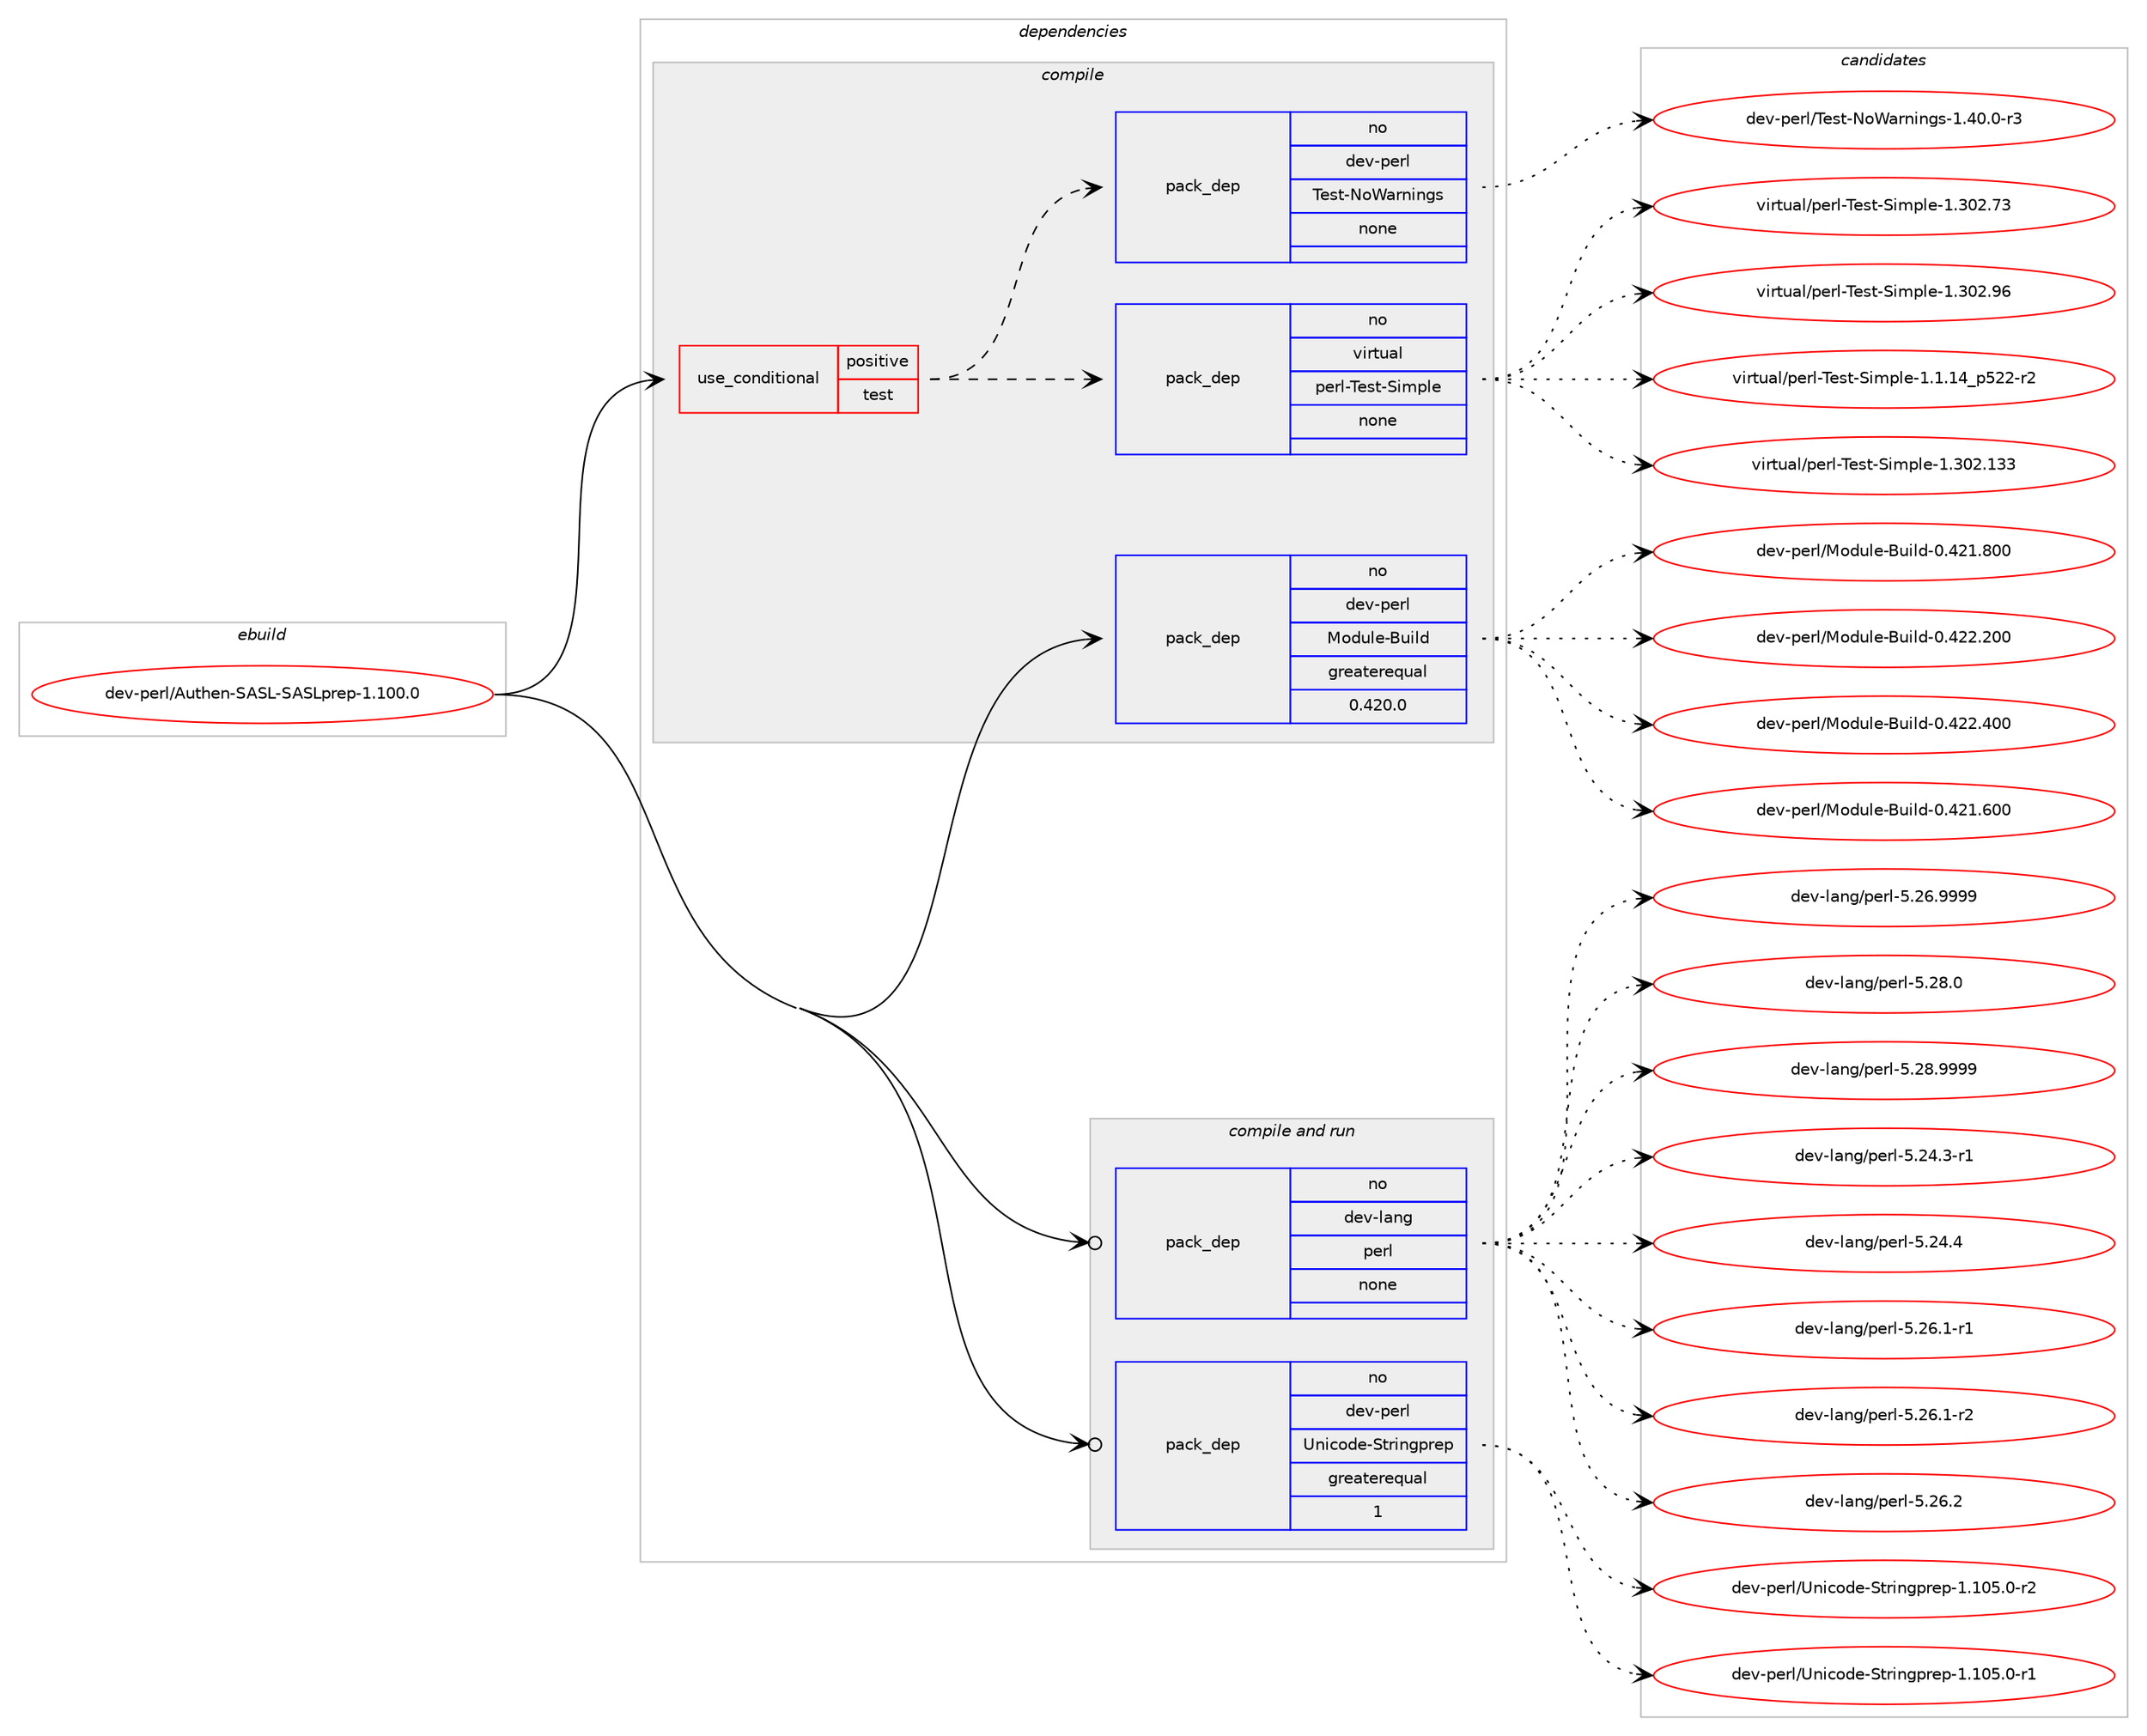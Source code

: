 digraph prolog {

# *************
# Graph options
# *************

newrank=true;
concentrate=true;
compound=true;
graph [rankdir=LR,fontname=Helvetica,fontsize=10,ranksep=1.5];#, ranksep=2.5, nodesep=0.2];
edge  [arrowhead=vee];
node  [fontname=Helvetica,fontsize=10];

# **********
# The ebuild
# **********

subgraph cluster_leftcol {
color=gray;
rank=same;
label=<<i>ebuild</i>>;
id [label="dev-perl/Authen-SASL-SASLprep-1.100.0", color=red, width=4, href="../dev-perl/Authen-SASL-SASLprep-1.100.0.svg"];
}

# ****************
# The dependencies
# ****************

subgraph cluster_midcol {
color=gray;
label=<<i>dependencies</i>>;
subgraph cluster_compile {
fillcolor="#eeeeee";
style=filled;
label=<<i>compile</i>>;
subgraph cond367685 {
dependency1377043 [label=<<TABLE BORDER="0" CELLBORDER="1" CELLSPACING="0" CELLPADDING="4"><TR><TD ROWSPAN="3" CELLPADDING="10">use_conditional</TD></TR><TR><TD>positive</TD></TR><TR><TD>test</TD></TR></TABLE>>, shape=none, color=red];
subgraph pack986315 {
dependency1377044 [label=<<TABLE BORDER="0" CELLBORDER="1" CELLSPACING="0" CELLPADDING="4" WIDTH="220"><TR><TD ROWSPAN="6" CELLPADDING="30">pack_dep</TD></TR><TR><TD WIDTH="110">no</TD></TR><TR><TD>virtual</TD></TR><TR><TD>perl-Test-Simple</TD></TR><TR><TD>none</TD></TR><TR><TD></TD></TR></TABLE>>, shape=none, color=blue];
}
dependency1377043:e -> dependency1377044:w [weight=20,style="dashed",arrowhead="vee"];
subgraph pack986316 {
dependency1377045 [label=<<TABLE BORDER="0" CELLBORDER="1" CELLSPACING="0" CELLPADDING="4" WIDTH="220"><TR><TD ROWSPAN="6" CELLPADDING="30">pack_dep</TD></TR><TR><TD WIDTH="110">no</TD></TR><TR><TD>dev-perl</TD></TR><TR><TD>Test-NoWarnings</TD></TR><TR><TD>none</TD></TR><TR><TD></TD></TR></TABLE>>, shape=none, color=blue];
}
dependency1377043:e -> dependency1377045:w [weight=20,style="dashed",arrowhead="vee"];
}
id:e -> dependency1377043:w [weight=20,style="solid",arrowhead="vee"];
subgraph pack986317 {
dependency1377046 [label=<<TABLE BORDER="0" CELLBORDER="1" CELLSPACING="0" CELLPADDING="4" WIDTH="220"><TR><TD ROWSPAN="6" CELLPADDING="30">pack_dep</TD></TR><TR><TD WIDTH="110">no</TD></TR><TR><TD>dev-perl</TD></TR><TR><TD>Module-Build</TD></TR><TR><TD>greaterequal</TD></TR><TR><TD>0.420.0</TD></TR></TABLE>>, shape=none, color=blue];
}
id:e -> dependency1377046:w [weight=20,style="solid",arrowhead="vee"];
}
subgraph cluster_compileandrun {
fillcolor="#eeeeee";
style=filled;
label=<<i>compile and run</i>>;
subgraph pack986318 {
dependency1377047 [label=<<TABLE BORDER="0" CELLBORDER="1" CELLSPACING="0" CELLPADDING="4" WIDTH="220"><TR><TD ROWSPAN="6" CELLPADDING="30">pack_dep</TD></TR><TR><TD WIDTH="110">no</TD></TR><TR><TD>dev-lang</TD></TR><TR><TD>perl</TD></TR><TR><TD>none</TD></TR><TR><TD></TD></TR></TABLE>>, shape=none, color=blue];
}
id:e -> dependency1377047:w [weight=20,style="solid",arrowhead="odotvee"];
subgraph pack986319 {
dependency1377048 [label=<<TABLE BORDER="0" CELLBORDER="1" CELLSPACING="0" CELLPADDING="4" WIDTH="220"><TR><TD ROWSPAN="6" CELLPADDING="30">pack_dep</TD></TR><TR><TD WIDTH="110">no</TD></TR><TR><TD>dev-perl</TD></TR><TR><TD>Unicode-Stringprep</TD></TR><TR><TD>greaterequal</TD></TR><TR><TD>1</TD></TR></TABLE>>, shape=none, color=blue];
}
id:e -> dependency1377048:w [weight=20,style="solid",arrowhead="odotvee"];
}
subgraph cluster_run {
fillcolor="#eeeeee";
style=filled;
label=<<i>run</i>>;
}
}

# **************
# The candidates
# **************

subgraph cluster_choices {
rank=same;
color=gray;
label=<<i>candidates</i>>;

subgraph choice986315 {
color=black;
nodesep=1;
choice11810511411611797108471121011141084584101115116458310510911210810145494649464952951125350504511450 [label="virtual/perl-Test-Simple-1.1.14_p522-r2", color=red, width=4,href="../virtual/perl-Test-Simple-1.1.14_p522-r2.svg"];
choice11810511411611797108471121011141084584101115116458310510911210810145494651485046495151 [label="virtual/perl-Test-Simple-1.302.133", color=red, width=4,href="../virtual/perl-Test-Simple-1.302.133.svg"];
choice118105114116117971084711210111410845841011151164583105109112108101454946514850465551 [label="virtual/perl-Test-Simple-1.302.73", color=red, width=4,href="../virtual/perl-Test-Simple-1.302.73.svg"];
choice118105114116117971084711210111410845841011151164583105109112108101454946514850465754 [label="virtual/perl-Test-Simple-1.302.96", color=red, width=4,href="../virtual/perl-Test-Simple-1.302.96.svg"];
dependency1377044:e -> choice11810511411611797108471121011141084584101115116458310510911210810145494649464952951125350504511450:w [style=dotted,weight="100"];
dependency1377044:e -> choice11810511411611797108471121011141084584101115116458310510911210810145494651485046495151:w [style=dotted,weight="100"];
dependency1377044:e -> choice118105114116117971084711210111410845841011151164583105109112108101454946514850465551:w [style=dotted,weight="100"];
dependency1377044:e -> choice118105114116117971084711210111410845841011151164583105109112108101454946514850465754:w [style=dotted,weight="100"];
}
subgraph choice986316 {
color=black;
nodesep=1;
choice10010111845112101114108478410111511645781118797114110105110103115454946524846484511451 [label="dev-perl/Test-NoWarnings-1.40.0-r3", color=red, width=4,href="../dev-perl/Test-NoWarnings-1.40.0-r3.svg"];
dependency1377045:e -> choice10010111845112101114108478410111511645781118797114110105110103115454946524846484511451:w [style=dotted,weight="100"];
}
subgraph choice986317 {
color=black;
nodesep=1;
choice100101118451121011141084777111100117108101456611710510810045484652504946544848 [label="dev-perl/Module-Build-0.421.600", color=red, width=4,href="../dev-perl/Module-Build-0.421.600.svg"];
choice100101118451121011141084777111100117108101456611710510810045484652504946564848 [label="dev-perl/Module-Build-0.421.800", color=red, width=4,href="../dev-perl/Module-Build-0.421.800.svg"];
choice100101118451121011141084777111100117108101456611710510810045484652505046504848 [label="dev-perl/Module-Build-0.422.200", color=red, width=4,href="../dev-perl/Module-Build-0.422.200.svg"];
choice100101118451121011141084777111100117108101456611710510810045484652505046524848 [label="dev-perl/Module-Build-0.422.400", color=red, width=4,href="../dev-perl/Module-Build-0.422.400.svg"];
dependency1377046:e -> choice100101118451121011141084777111100117108101456611710510810045484652504946544848:w [style=dotted,weight="100"];
dependency1377046:e -> choice100101118451121011141084777111100117108101456611710510810045484652504946564848:w [style=dotted,weight="100"];
dependency1377046:e -> choice100101118451121011141084777111100117108101456611710510810045484652505046504848:w [style=dotted,weight="100"];
dependency1377046:e -> choice100101118451121011141084777111100117108101456611710510810045484652505046524848:w [style=dotted,weight="100"];
}
subgraph choice986318 {
color=black;
nodesep=1;
choice100101118451089711010347112101114108455346505246514511449 [label="dev-lang/perl-5.24.3-r1", color=red, width=4,href="../dev-lang/perl-5.24.3-r1.svg"];
choice10010111845108971101034711210111410845534650524652 [label="dev-lang/perl-5.24.4", color=red, width=4,href="../dev-lang/perl-5.24.4.svg"];
choice100101118451089711010347112101114108455346505446494511449 [label="dev-lang/perl-5.26.1-r1", color=red, width=4,href="../dev-lang/perl-5.26.1-r1.svg"];
choice100101118451089711010347112101114108455346505446494511450 [label="dev-lang/perl-5.26.1-r2", color=red, width=4,href="../dev-lang/perl-5.26.1-r2.svg"];
choice10010111845108971101034711210111410845534650544650 [label="dev-lang/perl-5.26.2", color=red, width=4,href="../dev-lang/perl-5.26.2.svg"];
choice10010111845108971101034711210111410845534650544657575757 [label="dev-lang/perl-5.26.9999", color=red, width=4,href="../dev-lang/perl-5.26.9999.svg"];
choice10010111845108971101034711210111410845534650564648 [label="dev-lang/perl-5.28.0", color=red, width=4,href="../dev-lang/perl-5.28.0.svg"];
choice10010111845108971101034711210111410845534650564657575757 [label="dev-lang/perl-5.28.9999", color=red, width=4,href="../dev-lang/perl-5.28.9999.svg"];
dependency1377047:e -> choice100101118451089711010347112101114108455346505246514511449:w [style=dotted,weight="100"];
dependency1377047:e -> choice10010111845108971101034711210111410845534650524652:w [style=dotted,weight="100"];
dependency1377047:e -> choice100101118451089711010347112101114108455346505446494511449:w [style=dotted,weight="100"];
dependency1377047:e -> choice100101118451089711010347112101114108455346505446494511450:w [style=dotted,weight="100"];
dependency1377047:e -> choice10010111845108971101034711210111410845534650544650:w [style=dotted,weight="100"];
dependency1377047:e -> choice10010111845108971101034711210111410845534650544657575757:w [style=dotted,weight="100"];
dependency1377047:e -> choice10010111845108971101034711210111410845534650564648:w [style=dotted,weight="100"];
dependency1377047:e -> choice10010111845108971101034711210111410845534650564657575757:w [style=dotted,weight="100"];
}
subgraph choice986319 {
color=black;
nodesep=1;
choice10010111845112101114108478511010599111100101458311611410511010311211410111245494649485346484511449 [label="dev-perl/Unicode-Stringprep-1.105.0-r1", color=red, width=4,href="../dev-perl/Unicode-Stringprep-1.105.0-r1.svg"];
choice10010111845112101114108478511010599111100101458311611410511010311211410111245494649485346484511450 [label="dev-perl/Unicode-Stringprep-1.105.0-r2", color=red, width=4,href="../dev-perl/Unicode-Stringprep-1.105.0-r2.svg"];
dependency1377048:e -> choice10010111845112101114108478511010599111100101458311611410511010311211410111245494649485346484511449:w [style=dotted,weight="100"];
dependency1377048:e -> choice10010111845112101114108478511010599111100101458311611410511010311211410111245494649485346484511450:w [style=dotted,weight="100"];
}
}

}
